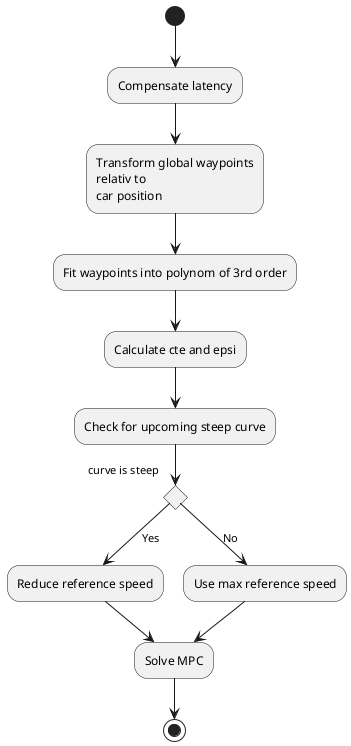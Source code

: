 @startuml
(*)  --> "Compensate latency"
--> "Transform global waypoints\nrelativ to\ncar position"
--> "Fit waypoints into polynom of 3rd order"
--> "Calculate cte and epsi"
--> "Check for upcoming steep curve"
If "curve is steep" then
--> [Yes] "Reduce reference speed"
--> "Solve MPC"
else
--> [No] "Use max reference speed"
--> "Solve MPC"
Endif
-->(*)
@enduml
